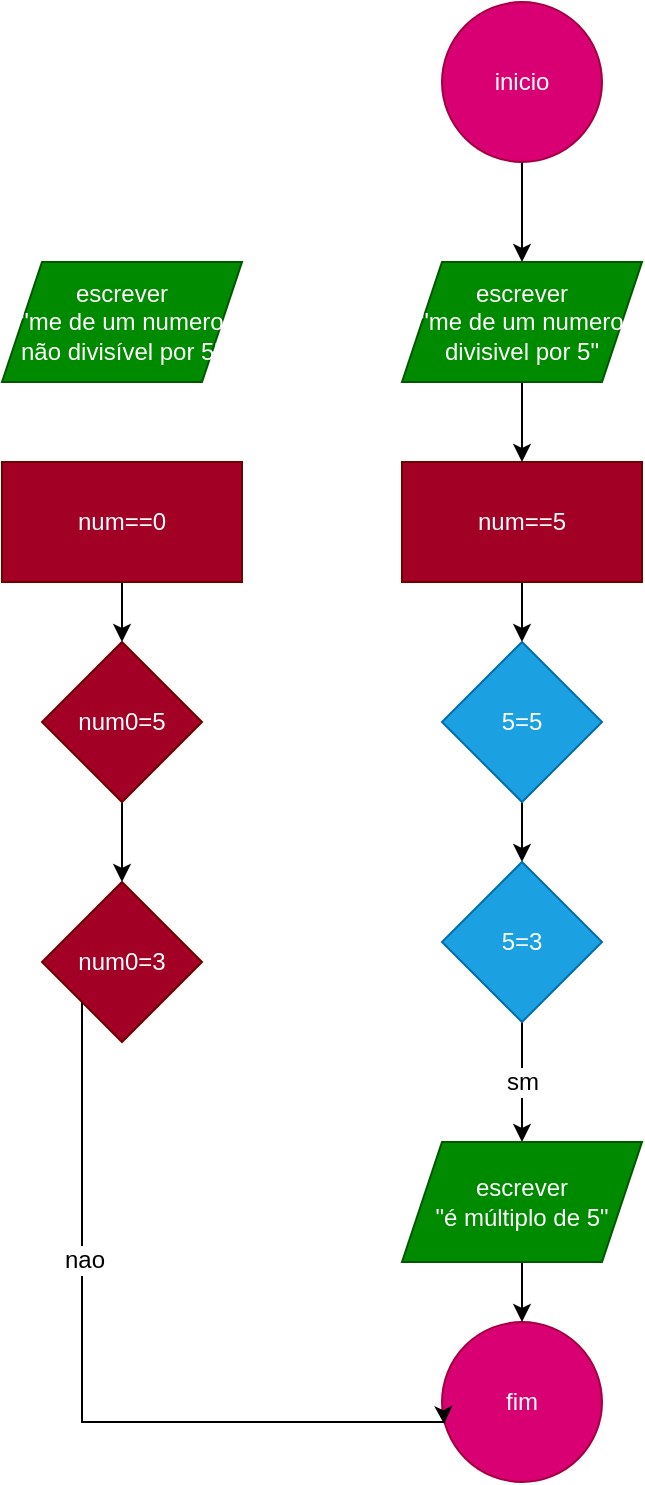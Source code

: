 <mxfile version="28.2.5">
  <diagram name="Página-1" id="pwy2eXCq2cAvvrFgLbRv">
    <mxGraphModel dx="1418" dy="786" grid="1" gridSize="10" guides="1" tooltips="1" connect="1" arrows="1" fold="1" page="1" pageScale="1" pageWidth="827" pageHeight="1169" math="0" shadow="0">
      <root>
        <mxCell id="0" />
        <mxCell id="1" parent="0" />
        <mxCell id="fCQAsQ0Q0WYMJRwSxbJ_-7" value="" style="edgeStyle=orthogonalEdgeStyle;rounded=0;orthogonalLoop=1;jettySize=auto;html=1;" edge="1" parent="1" source="fCQAsQ0Q0WYMJRwSxbJ_-4" target="fCQAsQ0Q0WYMJRwSxbJ_-6">
          <mxGeometry relative="1" as="geometry" />
        </mxCell>
        <mxCell id="fCQAsQ0Q0WYMJRwSxbJ_-4" value="num==5" style="whiteSpace=wrap;html=1;rotation=0;fillColor=#a20025;fontColor=#ffffff;strokeColor=#6F0000;" vertex="1" parent="1">
          <mxGeometry x="360" y="240" width="120" height="60" as="geometry" />
        </mxCell>
        <mxCell id="fCQAsQ0Q0WYMJRwSxbJ_-37" value="" style="edgeStyle=orthogonalEdgeStyle;rounded=0;orthogonalLoop=1;jettySize=auto;html=1;fontFamily=Helvetica;fontSize=12;fontColor=default;" edge="1" parent="1" source="fCQAsQ0Q0WYMJRwSxbJ_-6" target="fCQAsQ0Q0WYMJRwSxbJ_-10">
          <mxGeometry relative="1" as="geometry" />
        </mxCell>
        <mxCell id="fCQAsQ0Q0WYMJRwSxbJ_-6" value="5=5" style="rhombus;whiteSpace=wrap;html=1;fillColor=#1ba1e2;fontColor=#ffffff;strokeColor=#006EAF;" vertex="1" parent="1">
          <mxGeometry x="380" y="330" width="80" height="80" as="geometry" />
        </mxCell>
        <mxCell id="fCQAsQ0Q0WYMJRwSxbJ_-38" value="sm" style="edgeStyle=orthogonalEdgeStyle;rounded=0;orthogonalLoop=1;jettySize=auto;html=1;fontFamily=Helvetica;fontSize=12;fontColor=default;" edge="1" parent="1" source="fCQAsQ0Q0WYMJRwSxbJ_-10" target="fCQAsQ0Q0WYMJRwSxbJ_-20">
          <mxGeometry relative="1" as="geometry" />
        </mxCell>
        <mxCell id="fCQAsQ0Q0WYMJRwSxbJ_-10" value="5=3" style="rhombus;whiteSpace=wrap;html=1;fillColor=#1ba1e2;fontColor=#ffffff;strokeColor=#006EAF;" vertex="1" parent="1">
          <mxGeometry x="380" y="440" width="80" height="80" as="geometry" />
        </mxCell>
        <mxCell id="fCQAsQ0Q0WYMJRwSxbJ_-14" value="fim" style="ellipse;whiteSpace=wrap;html=1;fillColor=#d80073;strokeColor=#A50040;fontColor=#ffffff;" vertex="1" parent="1">
          <mxGeometry x="380" y="670" width="80" height="80" as="geometry" />
        </mxCell>
        <mxCell id="fCQAsQ0Q0WYMJRwSxbJ_-33" value="" style="edgeStyle=orthogonalEdgeStyle;rounded=0;orthogonalLoop=1;jettySize=auto;html=1;fontFamily=Helvetica;fontSize=12;fontColor=default;" edge="1" parent="1" source="fCQAsQ0Q0WYMJRwSxbJ_-18" target="fCQAsQ0Q0WYMJRwSxbJ_-32">
          <mxGeometry relative="1" as="geometry" />
        </mxCell>
        <mxCell id="fCQAsQ0Q0WYMJRwSxbJ_-18" value="inicio" style="ellipse;whiteSpace=wrap;html=1;fillColor=#d80073;strokeColor=#A50040;fontColor=#ffffff;" vertex="1" parent="1">
          <mxGeometry x="380" y="10" width="80" height="80" as="geometry" />
        </mxCell>
        <mxCell id="fCQAsQ0Q0WYMJRwSxbJ_-41" value="" style="edgeStyle=orthogonalEdgeStyle;rounded=0;orthogonalLoop=1;jettySize=auto;html=1;fontFamily=Helvetica;fontSize=12;fontColor=default;" edge="1" parent="1" source="fCQAsQ0Q0WYMJRwSxbJ_-20" target="fCQAsQ0Q0WYMJRwSxbJ_-14">
          <mxGeometry relative="1" as="geometry" />
        </mxCell>
        <mxCell id="fCQAsQ0Q0WYMJRwSxbJ_-20" value="escrever&lt;div&gt;&quot;é múltiplo de 5&lt;span style=&quot;background-color: transparent; color: light-dark(rgb(255, 255, 255), rgb(18, 18, 18));&quot;&gt;&quot;&lt;/span&gt;&lt;/div&gt;" style="shape=parallelogram;perimeter=parallelogramPerimeter;whiteSpace=wrap;html=1;fixedSize=1;fillColor=#008a00;fontColor=#ffffff;strokeColor=#005700;" vertex="1" parent="1">
          <mxGeometry x="360" y="580" width="120" height="60" as="geometry" />
        </mxCell>
        <mxCell id="fCQAsQ0Q0WYMJRwSxbJ_-28" value="" style="edgeStyle=orthogonalEdgeStyle;rounded=0;orthogonalLoop=1;jettySize=auto;html=1;fontFamily=Helvetica;fontSize=12;fontColor=default;" edge="1" parent="1" source="fCQAsQ0Q0WYMJRwSxbJ_-25" target="fCQAsQ0Q0WYMJRwSxbJ_-27">
          <mxGeometry relative="1" as="geometry" />
        </mxCell>
        <mxCell id="fCQAsQ0Q0WYMJRwSxbJ_-25" value="num==0" style="whiteSpace=wrap;html=1;rotation=0;fillColor=#a20025;fontColor=#ffffff;strokeColor=#6F0000;" vertex="1" parent="1">
          <mxGeometry x="160" y="240" width="120" height="60" as="geometry" />
        </mxCell>
        <mxCell id="fCQAsQ0Q0WYMJRwSxbJ_-30" value="" style="edgeStyle=orthogonalEdgeStyle;rounded=0;orthogonalLoop=1;jettySize=auto;html=1;fontFamily=Helvetica;fontSize=12;fontColor=default;" edge="1" parent="1" source="fCQAsQ0Q0WYMJRwSxbJ_-27" target="fCQAsQ0Q0WYMJRwSxbJ_-29">
          <mxGeometry relative="1" as="geometry" />
        </mxCell>
        <mxCell id="fCQAsQ0Q0WYMJRwSxbJ_-27" value="num0=5" style="rhombus;whiteSpace=wrap;html=1;fillColor=#a20025;strokeColor=#6F0000;fontColor=#ffffff;" vertex="1" parent="1">
          <mxGeometry x="180" y="330" width="80" height="80" as="geometry" />
        </mxCell>
        <mxCell id="fCQAsQ0Q0WYMJRwSxbJ_-39" style="edgeStyle=orthogonalEdgeStyle;rounded=0;orthogonalLoop=1;jettySize=auto;html=1;fontFamily=Helvetica;fontSize=12;fontColor=default;entryX=0.013;entryY=0.638;entryDx=0;entryDy=0;entryPerimeter=0;" edge="1" parent="1" source="fCQAsQ0Q0WYMJRwSxbJ_-29" target="fCQAsQ0Q0WYMJRwSxbJ_-14">
          <mxGeometry relative="1" as="geometry">
            <mxPoint x="220" y="720" as="targetPoint" />
            <Array as="points">
              <mxPoint x="200" y="720" />
            </Array>
          </mxGeometry>
        </mxCell>
        <mxCell id="fCQAsQ0Q0WYMJRwSxbJ_-40" value="nao" style="edgeLabel;html=1;align=center;verticalAlign=middle;resizable=0;points=[];strokeColor=default;fontFamily=Helvetica;fontSize=12;fontColor=default;fillColor=default;" vertex="1" connectable="0" parent="fCQAsQ0Q0WYMJRwSxbJ_-39">
          <mxGeometry x="-0.345" y="1" relative="1" as="geometry">
            <mxPoint as="offset" />
          </mxGeometry>
        </mxCell>
        <mxCell id="fCQAsQ0Q0WYMJRwSxbJ_-29" value="num0=3" style="rhombus;whiteSpace=wrap;html=1;fillColor=#a20025;strokeColor=#6F0000;fontColor=#ffffff;" vertex="1" parent="1">
          <mxGeometry x="180" y="450" width="80" height="80" as="geometry" />
        </mxCell>
        <mxCell id="fCQAsQ0Q0WYMJRwSxbJ_-34" value="" style="edgeStyle=orthogonalEdgeStyle;rounded=0;orthogonalLoop=1;jettySize=auto;html=1;fontFamily=Helvetica;fontSize=12;fontColor=default;" edge="1" parent="1" source="fCQAsQ0Q0WYMJRwSxbJ_-32" target="fCQAsQ0Q0WYMJRwSxbJ_-4">
          <mxGeometry relative="1" as="geometry" />
        </mxCell>
        <mxCell id="fCQAsQ0Q0WYMJRwSxbJ_-32" value="escrever&lt;div&gt;&quot;me de um numero&lt;/div&gt;&lt;div&gt;&lt;span style=&quot;background-color: transparent; color: light-dark(rgb(255, 255, 255), rgb(18, 18, 18));&quot;&gt;divisivel por 5&quot;&lt;/span&gt;&lt;/div&gt;" style="shape=parallelogram;perimeter=parallelogramPerimeter;whiteSpace=wrap;html=1;fixedSize=1;fillColor=#008a00;fontColor=#ffffff;strokeColor=#005700;" vertex="1" parent="1">
          <mxGeometry x="360" y="140" width="120" height="60" as="geometry" />
        </mxCell>
        <mxCell id="fCQAsQ0Q0WYMJRwSxbJ_-35" value="escrever&lt;div&gt;&quot;me de um numero&lt;/div&gt;&lt;div&gt;&lt;span style=&quot;background-color: transparent; color: light-dark(rgb(255, 255, 255), rgb(18, 18, 18));&quot;&gt;não divisível por 5&quot;&lt;/span&gt;&lt;/div&gt;" style="shape=parallelogram;perimeter=parallelogramPerimeter;whiteSpace=wrap;html=1;fixedSize=1;fillColor=#008a00;fontColor=#ffffff;strokeColor=#005700;" vertex="1" parent="1">
          <mxGeometry x="160" y="140" width="120" height="60" as="geometry" />
        </mxCell>
      </root>
    </mxGraphModel>
  </diagram>
</mxfile>
